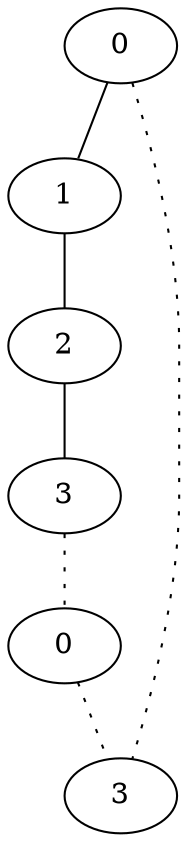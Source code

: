 graph {
a0[label=0];
a1[label=1];
a2[label=2];
a3[label=3];
a4[label=0];
a5[label=3];
a0 -- a1;
a0 -- a5 [style=dotted];
a1 -- a2;
a2 -- a3;
a3 -- a4 [style=dotted];
a4 -- a5 [style=dotted];
}
